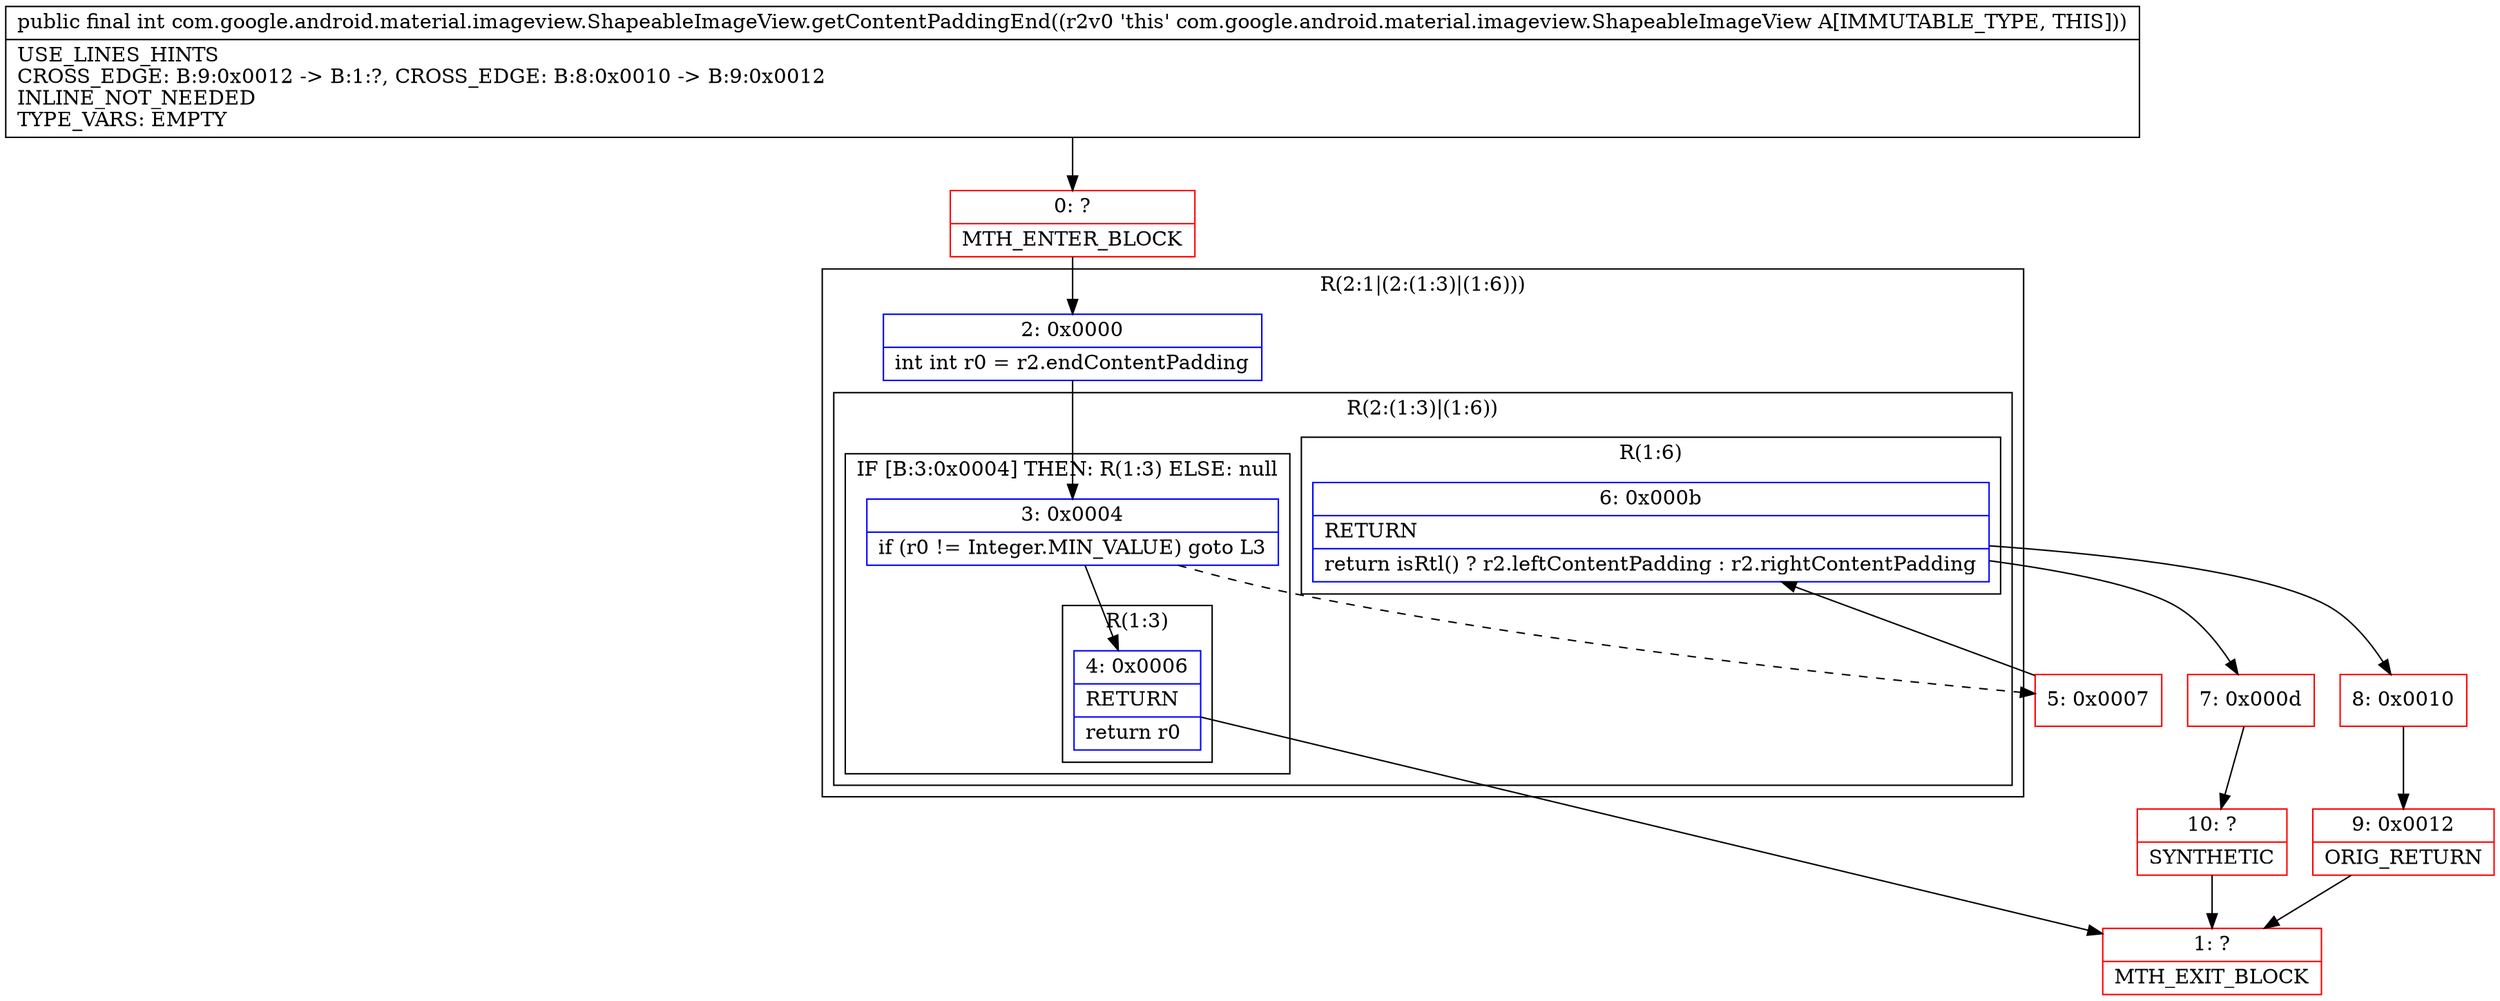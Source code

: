 digraph "CFG forcom.google.android.material.imageview.ShapeableImageView.getContentPaddingEnd()I" {
subgraph cluster_Region_1406818096 {
label = "R(2:1|(2:(1:3)|(1:6)))";
node [shape=record,color=blue];
Node_2 [shape=record,label="{2\:\ 0x0000|int int r0 = r2.endContentPadding\l}"];
subgraph cluster_Region_1032274696 {
label = "R(2:(1:3)|(1:6))";
node [shape=record,color=blue];
subgraph cluster_IfRegion_1464381183 {
label = "IF [B:3:0x0004] THEN: R(1:3) ELSE: null";
node [shape=record,color=blue];
Node_3 [shape=record,label="{3\:\ 0x0004|if (r0 != Integer.MIN_VALUE) goto L3\l}"];
subgraph cluster_Region_338222042 {
label = "R(1:3)";
node [shape=record,color=blue];
Node_4 [shape=record,label="{4\:\ 0x0006|RETURN\l|return r0\l}"];
}
}
subgraph cluster_Region_1369869805 {
label = "R(1:6)";
node [shape=record,color=blue];
Node_6 [shape=record,label="{6\:\ 0x000b|RETURN\l|return isRtl() ? r2.leftContentPadding : r2.rightContentPadding\l}"];
}
}
}
Node_0 [shape=record,color=red,label="{0\:\ ?|MTH_ENTER_BLOCK\l}"];
Node_1 [shape=record,color=red,label="{1\:\ ?|MTH_EXIT_BLOCK\l}"];
Node_5 [shape=record,color=red,label="{5\:\ 0x0007}"];
Node_7 [shape=record,color=red,label="{7\:\ 0x000d}"];
Node_10 [shape=record,color=red,label="{10\:\ ?|SYNTHETIC\l}"];
Node_8 [shape=record,color=red,label="{8\:\ 0x0010}"];
Node_9 [shape=record,color=red,label="{9\:\ 0x0012|ORIG_RETURN\l}"];
MethodNode[shape=record,label="{public final int com.google.android.material.imageview.ShapeableImageView.getContentPaddingEnd((r2v0 'this' com.google.android.material.imageview.ShapeableImageView A[IMMUTABLE_TYPE, THIS]))  | USE_LINES_HINTS\lCROSS_EDGE: B:9:0x0012 \-\> B:1:?, CROSS_EDGE: B:8:0x0010 \-\> B:9:0x0012\lINLINE_NOT_NEEDED\lTYPE_VARS: EMPTY\l}"];
MethodNode -> Node_0;Node_2 -> Node_3;
Node_3 -> Node_4;
Node_3 -> Node_5[style=dashed];
Node_4 -> Node_1;
Node_6 -> Node_7;
Node_6 -> Node_8;
Node_0 -> Node_2;
Node_5 -> Node_6;
Node_7 -> Node_10;
Node_10 -> Node_1;
Node_8 -> Node_9;
Node_9 -> Node_1;
}

